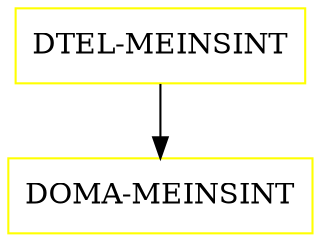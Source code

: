digraph G {
  "DTEL-MEINSINT" [shape=box,color=yellow];
  "DOMA-MEINSINT" [shape=box,color=yellow,URL="./DOMA_MEINSINT.html"];
  "DTEL-MEINSINT" -> "DOMA-MEINSINT";
}
